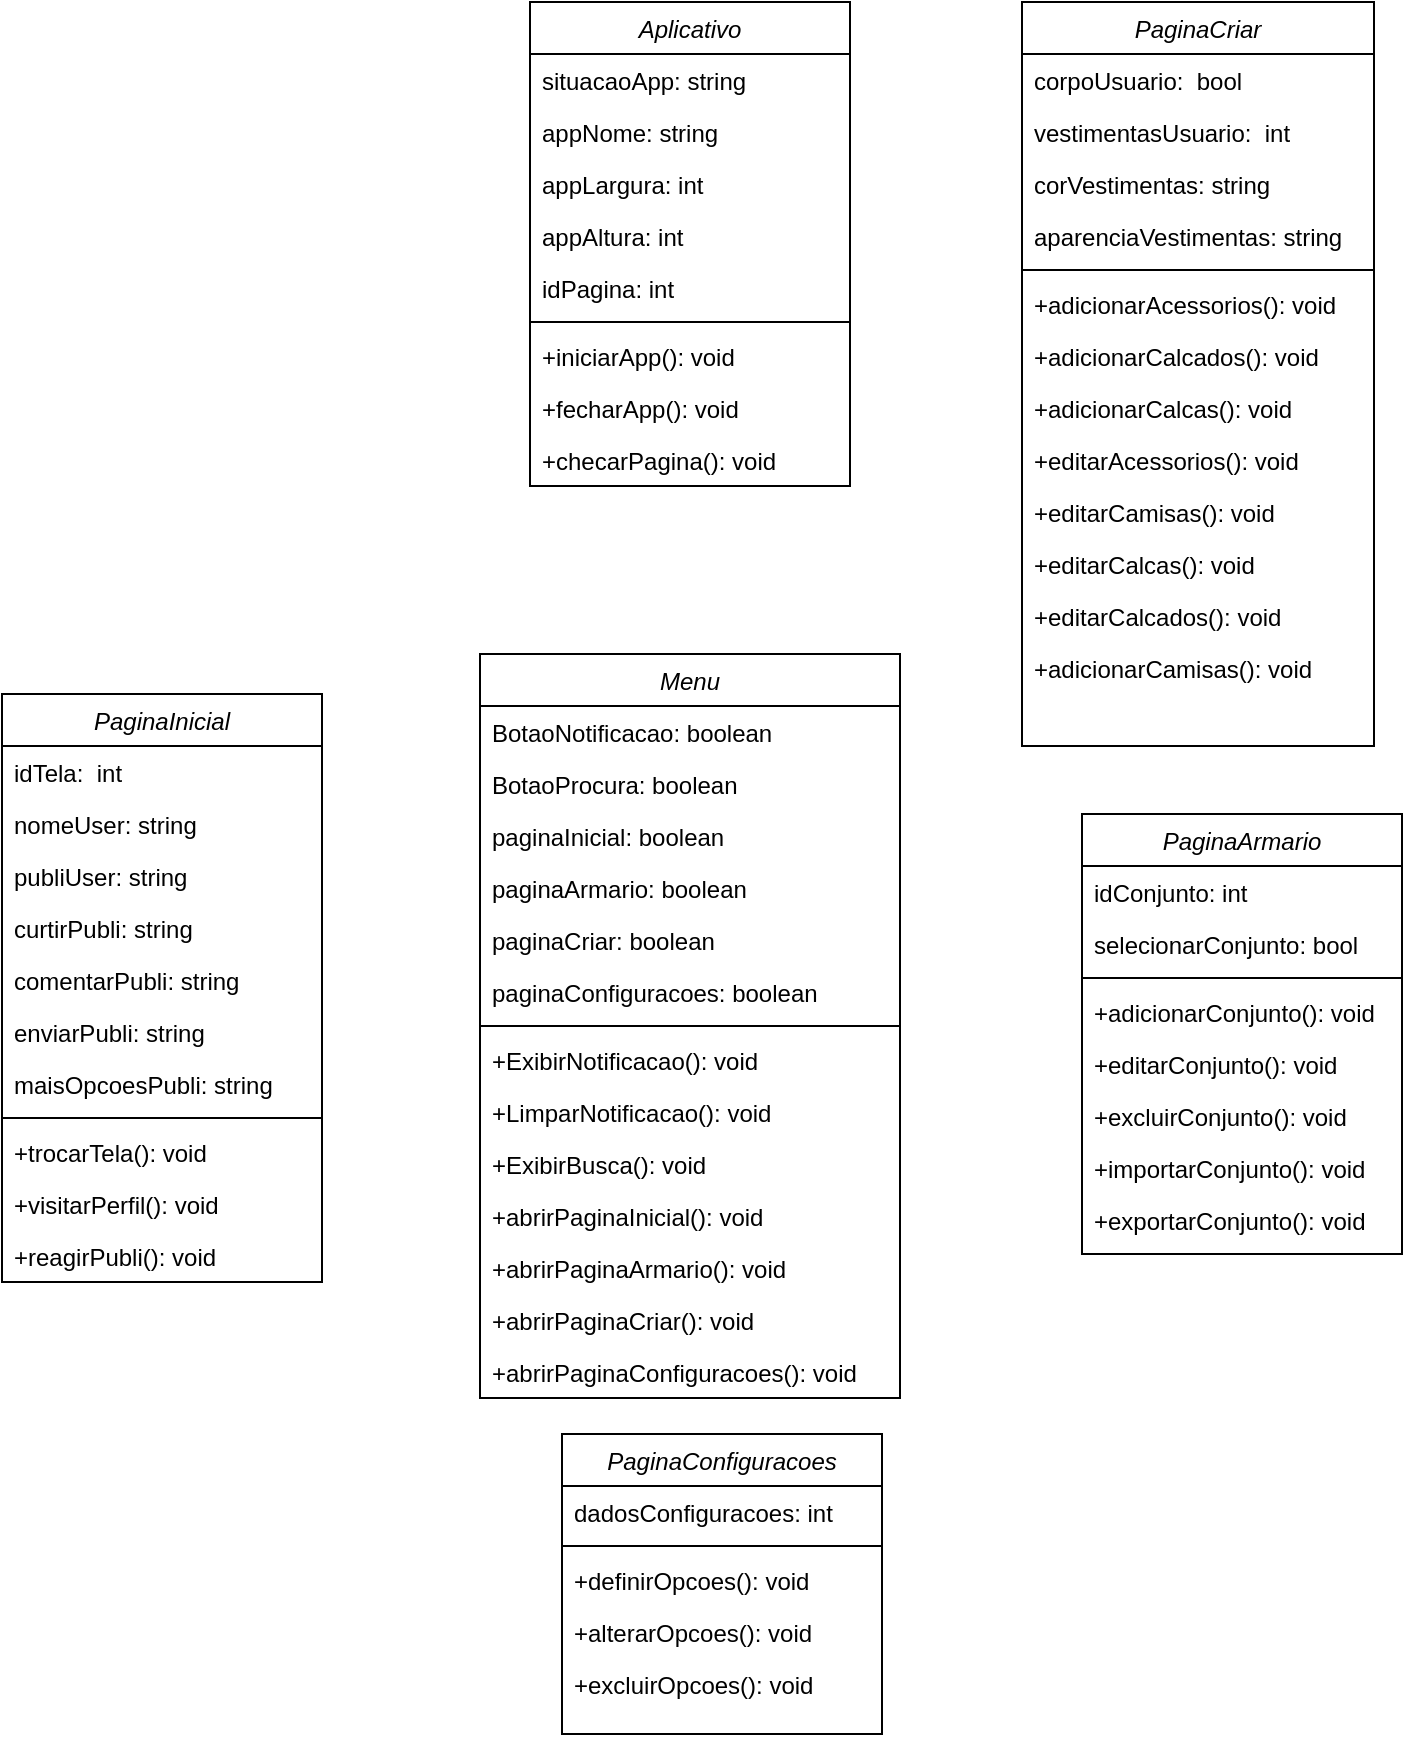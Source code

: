<mxfile version="17.2.4" type="github">
  <diagram id="C5RBs43oDa-KdzZeNtuy" name="Page-1">
    <mxGraphModel dx="1067" dy="452" grid="1" gridSize="10" guides="1" tooltips="1" connect="1" arrows="1" fold="1" page="1" pageScale="1" pageWidth="827" pageHeight="1169" math="0" shadow="0">
      <root>
        <mxCell id="WIyWlLk6GJQsqaUBKTNV-0" />
        <mxCell id="WIyWlLk6GJQsqaUBKTNV-1" parent="WIyWlLk6GJQsqaUBKTNV-0" />
        <mxCell id="zkfFHV4jXpPFQw0GAbJ--0" value="PaginaInicial" style="swimlane;fontStyle=2;align=center;verticalAlign=top;childLayout=stackLayout;horizontal=1;startSize=26;horizontalStack=0;resizeParent=1;resizeLast=0;collapsible=1;marginBottom=0;rounded=0;shadow=0;strokeWidth=1;" parent="WIyWlLk6GJQsqaUBKTNV-1" vertex="1">
          <mxGeometry x="70" y="380" width="160" height="294" as="geometry">
            <mxRectangle x="70" y="120" width="160" height="26" as="alternateBounds" />
          </mxGeometry>
        </mxCell>
        <mxCell id="zkfFHV4jXpPFQw0GAbJ--1" value="idTela:  int" style="text;align=left;verticalAlign=top;spacingLeft=4;spacingRight=4;overflow=hidden;rotatable=0;points=[[0,0.5],[1,0.5]];portConstraint=eastwest;" parent="zkfFHV4jXpPFQw0GAbJ--0" vertex="1">
          <mxGeometry y="26" width="160" height="26" as="geometry" />
        </mxCell>
        <mxCell id="zkfFHV4jXpPFQw0GAbJ--2" value="nomeUser: string" style="text;align=left;verticalAlign=top;spacingLeft=4;spacingRight=4;overflow=hidden;rotatable=0;points=[[0,0.5],[1,0.5]];portConstraint=eastwest;rounded=0;shadow=0;html=0;" parent="zkfFHV4jXpPFQw0GAbJ--0" vertex="1">
          <mxGeometry y="52" width="160" height="26" as="geometry" />
        </mxCell>
        <mxCell id="5z1tcJMnXqktvCne2mLD-1" value="publiUser: string" style="text;align=left;verticalAlign=top;spacingLeft=4;spacingRight=4;overflow=hidden;rotatable=0;points=[[0,0.5],[1,0.5]];portConstraint=eastwest;rounded=0;shadow=0;html=0;" parent="zkfFHV4jXpPFQw0GAbJ--0" vertex="1">
          <mxGeometry y="78" width="160" height="26" as="geometry" />
        </mxCell>
        <mxCell id="5z1tcJMnXqktvCne2mLD-4" value="curtirPubli: string" style="text;align=left;verticalAlign=top;spacingLeft=4;spacingRight=4;overflow=hidden;rotatable=0;points=[[0,0.5],[1,0.5]];portConstraint=eastwest;rounded=0;shadow=0;html=0;" parent="zkfFHV4jXpPFQw0GAbJ--0" vertex="1">
          <mxGeometry y="104" width="160" height="26" as="geometry" />
        </mxCell>
        <mxCell id="5z1tcJMnXqktvCne2mLD-3" value="comentarPubli: string" style="text;align=left;verticalAlign=top;spacingLeft=4;spacingRight=4;overflow=hidden;rotatable=0;points=[[0,0.5],[1,0.5]];portConstraint=eastwest;rounded=0;shadow=0;html=0;" parent="zkfFHV4jXpPFQw0GAbJ--0" vertex="1">
          <mxGeometry y="130" width="160" height="26" as="geometry" />
        </mxCell>
        <mxCell id="DCXyDvLx-K_maOR0K6sn-16" value="enviarPubli: string" style="text;align=left;verticalAlign=top;spacingLeft=4;spacingRight=4;overflow=hidden;rotatable=0;points=[[0,0.5],[1,0.5]];portConstraint=eastwest;rounded=0;shadow=0;html=0;" vertex="1" parent="zkfFHV4jXpPFQw0GAbJ--0">
          <mxGeometry y="156" width="160" height="26" as="geometry" />
        </mxCell>
        <mxCell id="5z1tcJMnXqktvCne2mLD-5" value="maisOpcoesPubli: string" style="text;align=left;verticalAlign=top;spacingLeft=4;spacingRight=4;overflow=hidden;rotatable=0;points=[[0,0.5],[1,0.5]];portConstraint=eastwest;rounded=0;shadow=0;html=0;" parent="zkfFHV4jXpPFQw0GAbJ--0" vertex="1">
          <mxGeometry y="182" width="160" height="26" as="geometry" />
        </mxCell>
        <mxCell id="zkfFHV4jXpPFQw0GAbJ--4" value="" style="line;html=1;strokeWidth=1;align=left;verticalAlign=middle;spacingTop=-1;spacingLeft=3;spacingRight=3;rotatable=0;labelPosition=right;points=[];portConstraint=eastwest;" parent="zkfFHV4jXpPFQw0GAbJ--0" vertex="1">
          <mxGeometry y="208" width="160" height="8" as="geometry" />
        </mxCell>
        <mxCell id="DCXyDvLx-K_maOR0K6sn-18" value="+trocarTela(): void" style="text;align=left;verticalAlign=top;spacingLeft=4;spacingRight=4;overflow=hidden;rotatable=0;points=[[0,0.5],[1,0.5]];portConstraint=eastwest;rounded=0;shadow=0;html=0;" vertex="1" parent="zkfFHV4jXpPFQw0GAbJ--0">
          <mxGeometry y="216" width="160" height="26" as="geometry" />
        </mxCell>
        <mxCell id="DCXyDvLx-K_maOR0K6sn-17" value="+visitarPerfil(): void" style="text;align=left;verticalAlign=top;spacingLeft=4;spacingRight=4;overflow=hidden;rotatable=0;points=[[0,0.5],[1,0.5]];portConstraint=eastwest;rounded=0;shadow=0;html=0;" vertex="1" parent="zkfFHV4jXpPFQw0GAbJ--0">
          <mxGeometry y="242" width="160" height="26" as="geometry" />
        </mxCell>
        <mxCell id="DCXyDvLx-K_maOR0K6sn-15" value="+reagirPubli(): void" style="text;align=left;verticalAlign=top;spacingLeft=4;spacingRight=4;overflow=hidden;rotatable=0;points=[[0,0.5],[1,0.5]];portConstraint=eastwest;rounded=0;shadow=0;html=0;" vertex="1" parent="zkfFHV4jXpPFQw0GAbJ--0">
          <mxGeometry y="268" width="160" height="26" as="geometry" />
        </mxCell>
        <mxCell id="1XNj6yt8OWHeHNiZVAUw-0" value="Menu" style="swimlane;fontStyle=2;align=center;verticalAlign=top;childLayout=stackLayout;horizontal=1;startSize=26;horizontalStack=0;resizeParent=1;resizeLast=0;collapsible=1;marginBottom=0;rounded=0;shadow=0;strokeWidth=1;" parent="WIyWlLk6GJQsqaUBKTNV-1" vertex="1">
          <mxGeometry x="309" y="360" width="210" height="372" as="geometry">
            <mxRectangle x="230" y="140" width="160" height="26" as="alternateBounds" />
          </mxGeometry>
        </mxCell>
        <mxCell id="1XNj6yt8OWHeHNiZVAUw-13" value="BotaoNotificacao: boolean" style="text;align=left;verticalAlign=top;spacingLeft=4;spacingRight=4;overflow=hidden;rotatable=0;points=[[0,0.5],[1,0.5]];portConstraint=eastwest;rounded=0;shadow=0;html=0;" parent="1XNj6yt8OWHeHNiZVAUw-0" vertex="1">
          <mxGeometry y="26" width="210" height="26" as="geometry" />
        </mxCell>
        <mxCell id="1XNj6yt8OWHeHNiZVAUw-14" value="BotaoProcura: boolean" style="text;align=left;verticalAlign=top;spacingLeft=4;spacingRight=4;overflow=hidden;rotatable=0;points=[[0,0.5],[1,0.5]];portConstraint=eastwest;rounded=0;shadow=0;html=0;" parent="1XNj6yt8OWHeHNiZVAUw-0" vertex="1">
          <mxGeometry y="52" width="210" height="26" as="geometry" />
        </mxCell>
        <mxCell id="DCXyDvLx-K_maOR0K6sn-10" value="paginaInicial: boolean" style="text;align=left;verticalAlign=top;spacingLeft=4;spacingRight=4;overflow=hidden;rotatable=0;points=[[0,0.5],[1,0.5]];portConstraint=eastwest;rounded=0;shadow=0;html=0;" vertex="1" parent="1XNj6yt8OWHeHNiZVAUw-0">
          <mxGeometry y="78" width="210" height="26" as="geometry" />
        </mxCell>
        <mxCell id="DCXyDvLx-K_maOR0K6sn-8" value="paginaArmario: boolean" style="text;align=left;verticalAlign=top;spacingLeft=4;spacingRight=4;overflow=hidden;rotatable=0;points=[[0,0.5],[1,0.5]];portConstraint=eastwest;rounded=0;shadow=0;html=0;" vertex="1" parent="1XNj6yt8OWHeHNiZVAUw-0">
          <mxGeometry y="104" width="210" height="26" as="geometry" />
        </mxCell>
        <mxCell id="DCXyDvLx-K_maOR0K6sn-9" value="paginaCriar: boolean" style="text;align=left;verticalAlign=top;spacingLeft=4;spacingRight=4;overflow=hidden;rotatable=0;points=[[0,0.5],[1,0.5]];portConstraint=eastwest;rounded=0;shadow=0;html=0;" vertex="1" parent="1XNj6yt8OWHeHNiZVAUw-0">
          <mxGeometry y="130" width="210" height="26" as="geometry" />
        </mxCell>
        <mxCell id="DCXyDvLx-K_maOR0K6sn-7" value="paginaConfiguracoes: boolean" style="text;align=left;verticalAlign=top;spacingLeft=4;spacingRight=4;overflow=hidden;rotatable=0;points=[[0,0.5],[1,0.5]];portConstraint=eastwest;rounded=0;shadow=0;html=0;" vertex="1" parent="1XNj6yt8OWHeHNiZVAUw-0">
          <mxGeometry y="156" width="210" height="26" as="geometry" />
        </mxCell>
        <mxCell id="DCXyDvLx-K_maOR0K6sn-3" value="" style="line;html=1;strokeWidth=1;align=left;verticalAlign=middle;spacingTop=-1;spacingLeft=3;spacingRight=3;rotatable=0;labelPosition=right;points=[];portConstraint=eastwest;" vertex="1" parent="1XNj6yt8OWHeHNiZVAUw-0">
          <mxGeometry y="182" width="210" height="8" as="geometry" />
        </mxCell>
        <mxCell id="1XNj6yt8OWHeHNiZVAUw-15" value="+ExibirNotificacao(): void" style="text;align=left;verticalAlign=top;spacingLeft=4;spacingRight=4;overflow=hidden;rotatable=0;points=[[0,0.5],[1,0.5]];portConstraint=eastwest;rounded=0;shadow=0;html=0;" parent="1XNj6yt8OWHeHNiZVAUw-0" vertex="1">
          <mxGeometry y="190" width="210" height="26" as="geometry" />
        </mxCell>
        <mxCell id="1XNj6yt8OWHeHNiZVAUw-16" value="+LimparNotificacao(): void" style="text;align=left;verticalAlign=top;spacingLeft=4;spacingRight=4;overflow=hidden;rotatable=0;points=[[0,0.5],[1,0.5]];portConstraint=eastwest;rounded=0;shadow=0;html=0;" parent="1XNj6yt8OWHeHNiZVAUw-0" vertex="1">
          <mxGeometry y="216" width="210" height="26" as="geometry" />
        </mxCell>
        <mxCell id="DCXyDvLx-K_maOR0K6sn-11" value="+ExibirBusca(): void" style="text;align=left;verticalAlign=top;spacingLeft=4;spacingRight=4;overflow=hidden;rotatable=0;points=[[0,0.5],[1,0.5]];portConstraint=eastwest;rounded=0;shadow=0;html=0;" vertex="1" parent="1XNj6yt8OWHeHNiZVAUw-0">
          <mxGeometry y="242" width="210" height="26" as="geometry" />
        </mxCell>
        <mxCell id="DCXyDvLx-K_maOR0K6sn-12" value="+abrirPaginaInicial(): void" style="text;align=left;verticalAlign=top;spacingLeft=4;spacingRight=4;overflow=hidden;rotatable=0;points=[[0,0.5],[1,0.5]];portConstraint=eastwest;rounded=0;shadow=0;html=0;" vertex="1" parent="1XNj6yt8OWHeHNiZVAUw-0">
          <mxGeometry y="268" width="210" height="26" as="geometry" />
        </mxCell>
        <mxCell id="DCXyDvLx-K_maOR0K6sn-13" value="+abrirPaginaArmario(): void" style="text;align=left;verticalAlign=top;spacingLeft=4;spacingRight=4;overflow=hidden;rotatable=0;points=[[0,0.5],[1,0.5]];portConstraint=eastwest;rounded=0;shadow=0;html=0;" vertex="1" parent="1XNj6yt8OWHeHNiZVAUw-0">
          <mxGeometry y="294" width="210" height="26" as="geometry" />
        </mxCell>
        <mxCell id="DCXyDvLx-K_maOR0K6sn-14" value="+abrirPaginaCriar(): void" style="text;align=left;verticalAlign=top;spacingLeft=4;spacingRight=4;overflow=hidden;rotatable=0;points=[[0,0.5],[1,0.5]];portConstraint=eastwest;rounded=0;shadow=0;html=0;" vertex="1" parent="1XNj6yt8OWHeHNiZVAUw-0">
          <mxGeometry y="320" width="210" height="26" as="geometry" />
        </mxCell>
        <mxCell id="1XNj6yt8OWHeHNiZVAUw-17" value="+abrirPaginaConfiguracoes(): void" style="text;align=left;verticalAlign=top;spacingLeft=4;spacingRight=4;overflow=hidden;rotatable=0;points=[[0,0.5],[1,0.5]];portConstraint=eastwest;rounded=0;shadow=0;html=0;" parent="1XNj6yt8OWHeHNiZVAUw-0" vertex="1">
          <mxGeometry y="346" width="210" height="26" as="geometry" />
        </mxCell>
        <mxCell id="DCXyDvLx-K_maOR0K6sn-19" value="PaginaCriar" style="swimlane;fontStyle=2;align=center;verticalAlign=top;childLayout=stackLayout;horizontal=1;startSize=26;horizontalStack=0;resizeParent=1;resizeLast=0;collapsible=1;marginBottom=0;rounded=0;shadow=0;strokeWidth=1;" vertex="1" parent="WIyWlLk6GJQsqaUBKTNV-1">
          <mxGeometry x="580" y="34" width="176" height="372" as="geometry">
            <mxRectangle x="70" y="120" width="160" height="26" as="alternateBounds" />
          </mxGeometry>
        </mxCell>
        <mxCell id="DCXyDvLx-K_maOR0K6sn-20" value="corpoUsuario:  bool" style="text;align=left;verticalAlign=top;spacingLeft=4;spacingRight=4;overflow=hidden;rotatable=0;points=[[0,0.5],[1,0.5]];portConstraint=eastwest;" vertex="1" parent="DCXyDvLx-K_maOR0K6sn-19">
          <mxGeometry y="26" width="176" height="26" as="geometry" />
        </mxCell>
        <mxCell id="DCXyDvLx-K_maOR0K6sn-21" value="vestimentasUsuario:  int" style="text;align=left;verticalAlign=top;spacingLeft=4;spacingRight=4;overflow=hidden;rotatable=0;points=[[0,0.5],[1,0.5]];portConstraint=eastwest;rounded=0;shadow=0;html=0;" vertex="1" parent="DCXyDvLx-K_maOR0K6sn-19">
          <mxGeometry y="52" width="176" height="26" as="geometry" />
        </mxCell>
        <mxCell id="DCXyDvLx-K_maOR0K6sn-74" value="corVestimentas: string" style="text;align=left;verticalAlign=top;spacingLeft=4;spacingRight=4;overflow=hidden;rotatable=0;points=[[0,0.5],[1,0.5]];portConstraint=eastwest;" vertex="1" parent="DCXyDvLx-K_maOR0K6sn-19">
          <mxGeometry y="78" width="176" height="26" as="geometry" />
        </mxCell>
        <mxCell id="DCXyDvLx-K_maOR0K6sn-75" value="aparenciaVestimentas: string" style="text;align=left;verticalAlign=top;spacingLeft=4;spacingRight=4;overflow=hidden;rotatable=0;points=[[0,0.5],[1,0.5]];portConstraint=eastwest;" vertex="1" parent="DCXyDvLx-K_maOR0K6sn-19">
          <mxGeometry y="104" width="176" height="26" as="geometry" />
        </mxCell>
        <mxCell id="DCXyDvLx-K_maOR0K6sn-27" value="" style="line;html=1;strokeWidth=1;align=left;verticalAlign=middle;spacingTop=-1;spacingLeft=3;spacingRight=3;rotatable=0;labelPosition=right;points=[];portConstraint=eastwest;" vertex="1" parent="DCXyDvLx-K_maOR0K6sn-19">
          <mxGeometry y="130" width="176" height="8" as="geometry" />
        </mxCell>
        <mxCell id="DCXyDvLx-K_maOR0K6sn-28" value="+adicionarAcessorios(): void" style="text;align=left;verticalAlign=top;spacingLeft=4;spacingRight=4;overflow=hidden;rotatable=0;points=[[0,0.5],[1,0.5]];portConstraint=eastwest;rounded=0;shadow=0;html=0;" vertex="1" parent="DCXyDvLx-K_maOR0K6sn-19">
          <mxGeometry y="138" width="176" height="26" as="geometry" />
        </mxCell>
        <mxCell id="DCXyDvLx-K_maOR0K6sn-79" value="+adicionarCalcados(): void" style="text;align=left;verticalAlign=top;spacingLeft=4;spacingRight=4;overflow=hidden;rotatable=0;points=[[0,0.5],[1,0.5]];portConstraint=eastwest;rounded=0;shadow=0;html=0;" vertex="1" parent="DCXyDvLx-K_maOR0K6sn-19">
          <mxGeometry y="164" width="176" height="26" as="geometry" />
        </mxCell>
        <mxCell id="DCXyDvLx-K_maOR0K6sn-78" value="+adicionarCalcas(): void" style="text;align=left;verticalAlign=top;spacingLeft=4;spacingRight=4;overflow=hidden;rotatable=0;points=[[0,0.5],[1,0.5]];portConstraint=eastwest;rounded=0;shadow=0;html=0;" vertex="1" parent="DCXyDvLx-K_maOR0K6sn-19">
          <mxGeometry y="190" width="176" height="26" as="geometry" />
        </mxCell>
        <mxCell id="DCXyDvLx-K_maOR0K6sn-77" value="+editarAcessorios(): void" style="text;align=left;verticalAlign=top;spacingLeft=4;spacingRight=4;overflow=hidden;rotatable=0;points=[[0,0.5],[1,0.5]];portConstraint=eastwest;rounded=0;shadow=0;html=0;" vertex="1" parent="DCXyDvLx-K_maOR0K6sn-19">
          <mxGeometry y="216" width="176" height="26" as="geometry" />
        </mxCell>
        <mxCell id="DCXyDvLx-K_maOR0K6sn-33" value="+editarCamisas(): void" style="text;align=left;verticalAlign=top;spacingLeft=4;spacingRight=4;overflow=hidden;rotatable=0;points=[[0,0.5],[1,0.5]];portConstraint=eastwest;rounded=0;shadow=0;html=0;" vertex="1" parent="DCXyDvLx-K_maOR0K6sn-19">
          <mxGeometry y="242" width="176" height="26" as="geometry" />
        </mxCell>
        <mxCell id="DCXyDvLx-K_maOR0K6sn-34" value="+editarCalcas(): void" style="text;align=left;verticalAlign=top;spacingLeft=4;spacingRight=4;overflow=hidden;rotatable=0;points=[[0,0.5],[1,0.5]];portConstraint=eastwest;rounded=0;shadow=0;html=0;" vertex="1" parent="DCXyDvLx-K_maOR0K6sn-19">
          <mxGeometry y="268" width="176" height="26" as="geometry" />
        </mxCell>
        <mxCell id="DCXyDvLx-K_maOR0K6sn-35" value="+editarCalcados(): void" style="text;align=left;verticalAlign=top;spacingLeft=4;spacingRight=4;overflow=hidden;rotatable=0;points=[[0,0.5],[1,0.5]];portConstraint=eastwest;rounded=0;shadow=0;html=0;" vertex="1" parent="DCXyDvLx-K_maOR0K6sn-19">
          <mxGeometry y="294" width="176" height="26" as="geometry" />
        </mxCell>
        <mxCell id="DCXyDvLx-K_maOR0K6sn-76" value="+adicionarCamisas(): void" style="text;align=left;verticalAlign=top;spacingLeft=4;spacingRight=4;overflow=hidden;rotatable=0;points=[[0,0.5],[1,0.5]];portConstraint=eastwest;rounded=0;shadow=0;html=0;" vertex="1" parent="DCXyDvLx-K_maOR0K6sn-19">
          <mxGeometry y="320" width="176" height="26" as="geometry" />
        </mxCell>
        <mxCell id="DCXyDvLx-K_maOR0K6sn-36" value="PaginaArmario" style="swimlane;fontStyle=2;align=center;verticalAlign=top;childLayout=stackLayout;horizontal=1;startSize=26;horizontalStack=0;resizeParent=1;resizeLast=0;collapsible=1;marginBottom=0;rounded=0;shadow=0;strokeWidth=1;" vertex="1" parent="WIyWlLk6GJQsqaUBKTNV-1">
          <mxGeometry x="610" y="440" width="160" height="220" as="geometry">
            <mxRectangle x="70" y="120" width="160" height="26" as="alternateBounds" />
          </mxGeometry>
        </mxCell>
        <mxCell id="DCXyDvLx-K_maOR0K6sn-37" value="idConjunto: int" style="text;align=left;verticalAlign=top;spacingLeft=4;spacingRight=4;overflow=hidden;rotatable=0;points=[[0,0.5],[1,0.5]];portConstraint=eastwest;" vertex="1" parent="DCXyDvLx-K_maOR0K6sn-36">
          <mxGeometry y="26" width="160" height="26" as="geometry" />
        </mxCell>
        <mxCell id="DCXyDvLx-K_maOR0K6sn-38" value="selecionarConjunto: bool" style="text;align=left;verticalAlign=top;spacingLeft=4;spacingRight=4;overflow=hidden;rotatable=0;points=[[0,0.5],[1,0.5]];portConstraint=eastwest;rounded=0;shadow=0;html=0;" vertex="1" parent="DCXyDvLx-K_maOR0K6sn-36">
          <mxGeometry y="52" width="160" height="26" as="geometry" />
        </mxCell>
        <mxCell id="DCXyDvLx-K_maOR0K6sn-39" value="" style="line;html=1;strokeWidth=1;align=left;verticalAlign=middle;spacingTop=-1;spacingLeft=3;spacingRight=3;rotatable=0;labelPosition=right;points=[];portConstraint=eastwest;" vertex="1" parent="DCXyDvLx-K_maOR0K6sn-36">
          <mxGeometry y="78" width="160" height="8" as="geometry" />
        </mxCell>
        <mxCell id="DCXyDvLx-K_maOR0K6sn-40" value="+adicionarConjunto(): void" style="text;align=left;verticalAlign=top;spacingLeft=4;spacingRight=4;overflow=hidden;rotatable=0;points=[[0,0.5],[1,0.5]];portConstraint=eastwest;rounded=0;shadow=0;html=0;" vertex="1" parent="DCXyDvLx-K_maOR0K6sn-36">
          <mxGeometry y="86" width="160" height="26" as="geometry" />
        </mxCell>
        <mxCell id="DCXyDvLx-K_maOR0K6sn-44" value="+editarConjunto(): void" style="text;align=left;verticalAlign=top;spacingLeft=4;spacingRight=4;overflow=hidden;rotatable=0;points=[[0,0.5],[1,0.5]];portConstraint=eastwest;rounded=0;shadow=0;html=0;" vertex="1" parent="DCXyDvLx-K_maOR0K6sn-36">
          <mxGeometry y="112" width="160" height="26" as="geometry" />
        </mxCell>
        <mxCell id="DCXyDvLx-K_maOR0K6sn-45" value="+excluirConjunto(): void" style="text;align=left;verticalAlign=top;spacingLeft=4;spacingRight=4;overflow=hidden;rotatable=0;points=[[0,0.5],[1,0.5]];portConstraint=eastwest;rounded=0;shadow=0;html=0;" vertex="1" parent="DCXyDvLx-K_maOR0K6sn-36">
          <mxGeometry y="138" width="160" height="26" as="geometry" />
        </mxCell>
        <mxCell id="DCXyDvLx-K_maOR0K6sn-46" value="+importarConjunto(): void" style="text;align=left;verticalAlign=top;spacingLeft=4;spacingRight=4;overflow=hidden;rotatable=0;points=[[0,0.5],[1,0.5]];portConstraint=eastwest;rounded=0;shadow=0;html=0;" vertex="1" parent="DCXyDvLx-K_maOR0K6sn-36">
          <mxGeometry y="164" width="160" height="26" as="geometry" />
        </mxCell>
        <mxCell id="DCXyDvLx-K_maOR0K6sn-47" value="+exportarConjunto(): void" style="text;align=left;verticalAlign=top;spacingLeft=4;spacingRight=4;overflow=hidden;rotatable=0;points=[[0,0.5],[1,0.5]];portConstraint=eastwest;rounded=0;shadow=0;html=0;" vertex="1" parent="DCXyDvLx-K_maOR0K6sn-36">
          <mxGeometry y="190" width="160" height="26" as="geometry" />
        </mxCell>
        <mxCell id="DCXyDvLx-K_maOR0K6sn-48" value="PaginaConfiguracoes" style="swimlane;fontStyle=2;align=center;verticalAlign=top;childLayout=stackLayout;horizontal=1;startSize=26;horizontalStack=0;resizeParent=1;resizeLast=0;collapsible=1;marginBottom=0;rounded=0;shadow=0;strokeWidth=1;" vertex="1" parent="WIyWlLk6GJQsqaUBKTNV-1">
          <mxGeometry x="350" y="750" width="160" height="150" as="geometry">
            <mxRectangle x="70" y="120" width="160" height="26" as="alternateBounds" />
          </mxGeometry>
        </mxCell>
        <mxCell id="DCXyDvLx-K_maOR0K6sn-63" value="dadosConfiguracoes: int" style="text;align=left;verticalAlign=top;spacingLeft=4;spacingRight=4;overflow=hidden;rotatable=0;points=[[0,0.5],[1,0.5]];portConstraint=eastwest;" vertex="1" parent="DCXyDvLx-K_maOR0K6sn-48">
          <mxGeometry y="26" width="160" height="26" as="geometry" />
        </mxCell>
        <mxCell id="DCXyDvLx-K_maOR0K6sn-56" value="" style="line;html=1;strokeWidth=1;align=left;verticalAlign=middle;spacingTop=-1;spacingLeft=3;spacingRight=3;rotatable=0;labelPosition=right;points=[];portConstraint=eastwest;" vertex="1" parent="DCXyDvLx-K_maOR0K6sn-48">
          <mxGeometry y="52" width="160" height="8" as="geometry" />
        </mxCell>
        <mxCell id="DCXyDvLx-K_maOR0K6sn-49" value="+definirOpcoes(): void" style="text;align=left;verticalAlign=top;spacingLeft=4;spacingRight=4;overflow=hidden;rotatable=0;points=[[0,0.5],[1,0.5]];portConstraint=eastwest;" vertex="1" parent="DCXyDvLx-K_maOR0K6sn-48">
          <mxGeometry y="60" width="160" height="26" as="geometry" />
        </mxCell>
        <mxCell id="DCXyDvLx-K_maOR0K6sn-60" value="+alterarOpcoes(): void" style="text;align=left;verticalAlign=top;spacingLeft=4;spacingRight=4;overflow=hidden;rotatable=0;points=[[0,0.5],[1,0.5]];portConstraint=eastwest;" vertex="1" parent="DCXyDvLx-K_maOR0K6sn-48">
          <mxGeometry y="86" width="160" height="26" as="geometry" />
        </mxCell>
        <mxCell id="DCXyDvLx-K_maOR0K6sn-61" value="+excluirOpcoes(): void" style="text;align=left;verticalAlign=top;spacingLeft=4;spacingRight=4;overflow=hidden;rotatable=0;points=[[0,0.5],[1,0.5]];portConstraint=eastwest;" vertex="1" parent="DCXyDvLx-K_maOR0K6sn-48">
          <mxGeometry y="112" width="160" height="26" as="geometry" />
        </mxCell>
        <mxCell id="DCXyDvLx-K_maOR0K6sn-64" value="Aplicativo" style="swimlane;fontStyle=2;align=center;verticalAlign=top;childLayout=stackLayout;horizontal=1;startSize=26;horizontalStack=0;resizeParent=1;resizeLast=0;collapsible=1;marginBottom=0;rounded=0;shadow=0;strokeWidth=1;" vertex="1" parent="WIyWlLk6GJQsqaUBKTNV-1">
          <mxGeometry x="334" y="34" width="160" height="242" as="geometry">
            <mxRectangle x="70" y="120" width="160" height="26" as="alternateBounds" />
          </mxGeometry>
        </mxCell>
        <mxCell id="DCXyDvLx-K_maOR0K6sn-82" value="situacaoApp: string&#xa;" style="text;align=left;verticalAlign=top;spacingLeft=4;spacingRight=4;overflow=hidden;rotatable=0;points=[[0,0.5],[1,0.5]];portConstraint=eastwest;" vertex="1" parent="DCXyDvLx-K_maOR0K6sn-64">
          <mxGeometry y="26" width="160" height="26" as="geometry" />
        </mxCell>
        <mxCell id="DCXyDvLx-K_maOR0K6sn-65" value="appNome: string&#xa;" style="text;align=left;verticalAlign=top;spacingLeft=4;spacingRight=4;overflow=hidden;rotatable=0;points=[[0,0.5],[1,0.5]];portConstraint=eastwest;" vertex="1" parent="DCXyDvLx-K_maOR0K6sn-64">
          <mxGeometry y="52" width="160" height="26" as="geometry" />
        </mxCell>
        <mxCell id="DCXyDvLx-K_maOR0K6sn-71" value="appLargura: int" style="text;align=left;verticalAlign=top;spacingLeft=4;spacingRight=4;overflow=hidden;rotatable=0;points=[[0,0.5],[1,0.5]];portConstraint=eastwest;" vertex="1" parent="DCXyDvLx-K_maOR0K6sn-64">
          <mxGeometry y="78" width="160" height="26" as="geometry" />
        </mxCell>
        <mxCell id="DCXyDvLx-K_maOR0K6sn-72" value="appAltura: int" style="text;align=left;verticalAlign=top;spacingLeft=4;spacingRight=4;overflow=hidden;rotatable=0;points=[[0,0.5],[1,0.5]];portConstraint=eastwest;" vertex="1" parent="DCXyDvLx-K_maOR0K6sn-64">
          <mxGeometry y="104" width="160" height="26" as="geometry" />
        </mxCell>
        <mxCell id="DCXyDvLx-K_maOR0K6sn-73" value="idPagina: int" style="text;align=left;verticalAlign=top;spacingLeft=4;spacingRight=4;overflow=hidden;rotatable=0;points=[[0,0.5],[1,0.5]];portConstraint=eastwest;" vertex="1" parent="DCXyDvLx-K_maOR0K6sn-64">
          <mxGeometry y="130" width="160" height="26" as="geometry" />
        </mxCell>
        <mxCell id="DCXyDvLx-K_maOR0K6sn-66" value="" style="line;html=1;strokeWidth=1;align=left;verticalAlign=middle;spacingTop=-1;spacingLeft=3;spacingRight=3;rotatable=0;labelPosition=right;points=[];portConstraint=eastwest;" vertex="1" parent="DCXyDvLx-K_maOR0K6sn-64">
          <mxGeometry y="156" width="160" height="8" as="geometry" />
        </mxCell>
        <mxCell id="DCXyDvLx-K_maOR0K6sn-85" value="+iniciarApp(): void" style="text;align=left;verticalAlign=top;spacingLeft=4;spacingRight=4;overflow=hidden;rotatable=0;points=[[0,0.5],[1,0.5]];portConstraint=eastwest;" vertex="1" parent="DCXyDvLx-K_maOR0K6sn-64">
          <mxGeometry y="164" width="160" height="26" as="geometry" />
        </mxCell>
        <mxCell id="DCXyDvLx-K_maOR0K6sn-86" value="+fecharApp(): void" style="text;align=left;verticalAlign=top;spacingLeft=4;spacingRight=4;overflow=hidden;rotatable=0;points=[[0,0.5],[1,0.5]];portConstraint=eastwest;" vertex="1" parent="DCXyDvLx-K_maOR0K6sn-64">
          <mxGeometry y="190" width="160" height="26" as="geometry" />
        </mxCell>
        <mxCell id="DCXyDvLx-K_maOR0K6sn-81" value="+checarPagina(): void" style="text;align=left;verticalAlign=top;spacingLeft=4;spacingRight=4;overflow=hidden;rotatable=0;points=[[0,0.5],[1,0.5]];portConstraint=eastwest;" vertex="1" parent="DCXyDvLx-K_maOR0K6sn-64">
          <mxGeometry y="216" width="160" height="26" as="geometry" />
        </mxCell>
      </root>
    </mxGraphModel>
  </diagram>
</mxfile>
